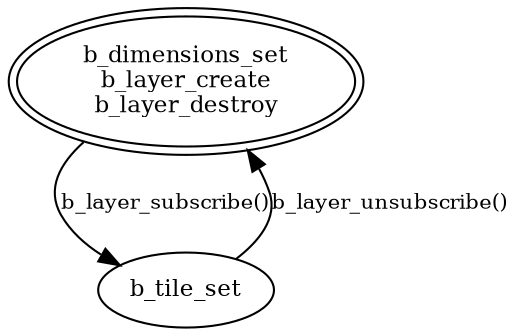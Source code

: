 /*
** Bitmap subscription graph.
*/

digraph subscription {
	node [label="\N", shape="ellipse", fontsize="11"];
	edge [fontsize="10"];

	bitmap -> layer [label="b_layer_subscribe()"];
	layer -> bitmap [label="b_layer_unsubscribe()"];

	layer [label="b_tile_set"];

	bitmap [peripheries="2", label="b_dimensions_set\nb_layer_create\nb_layer_destroy"];
}

